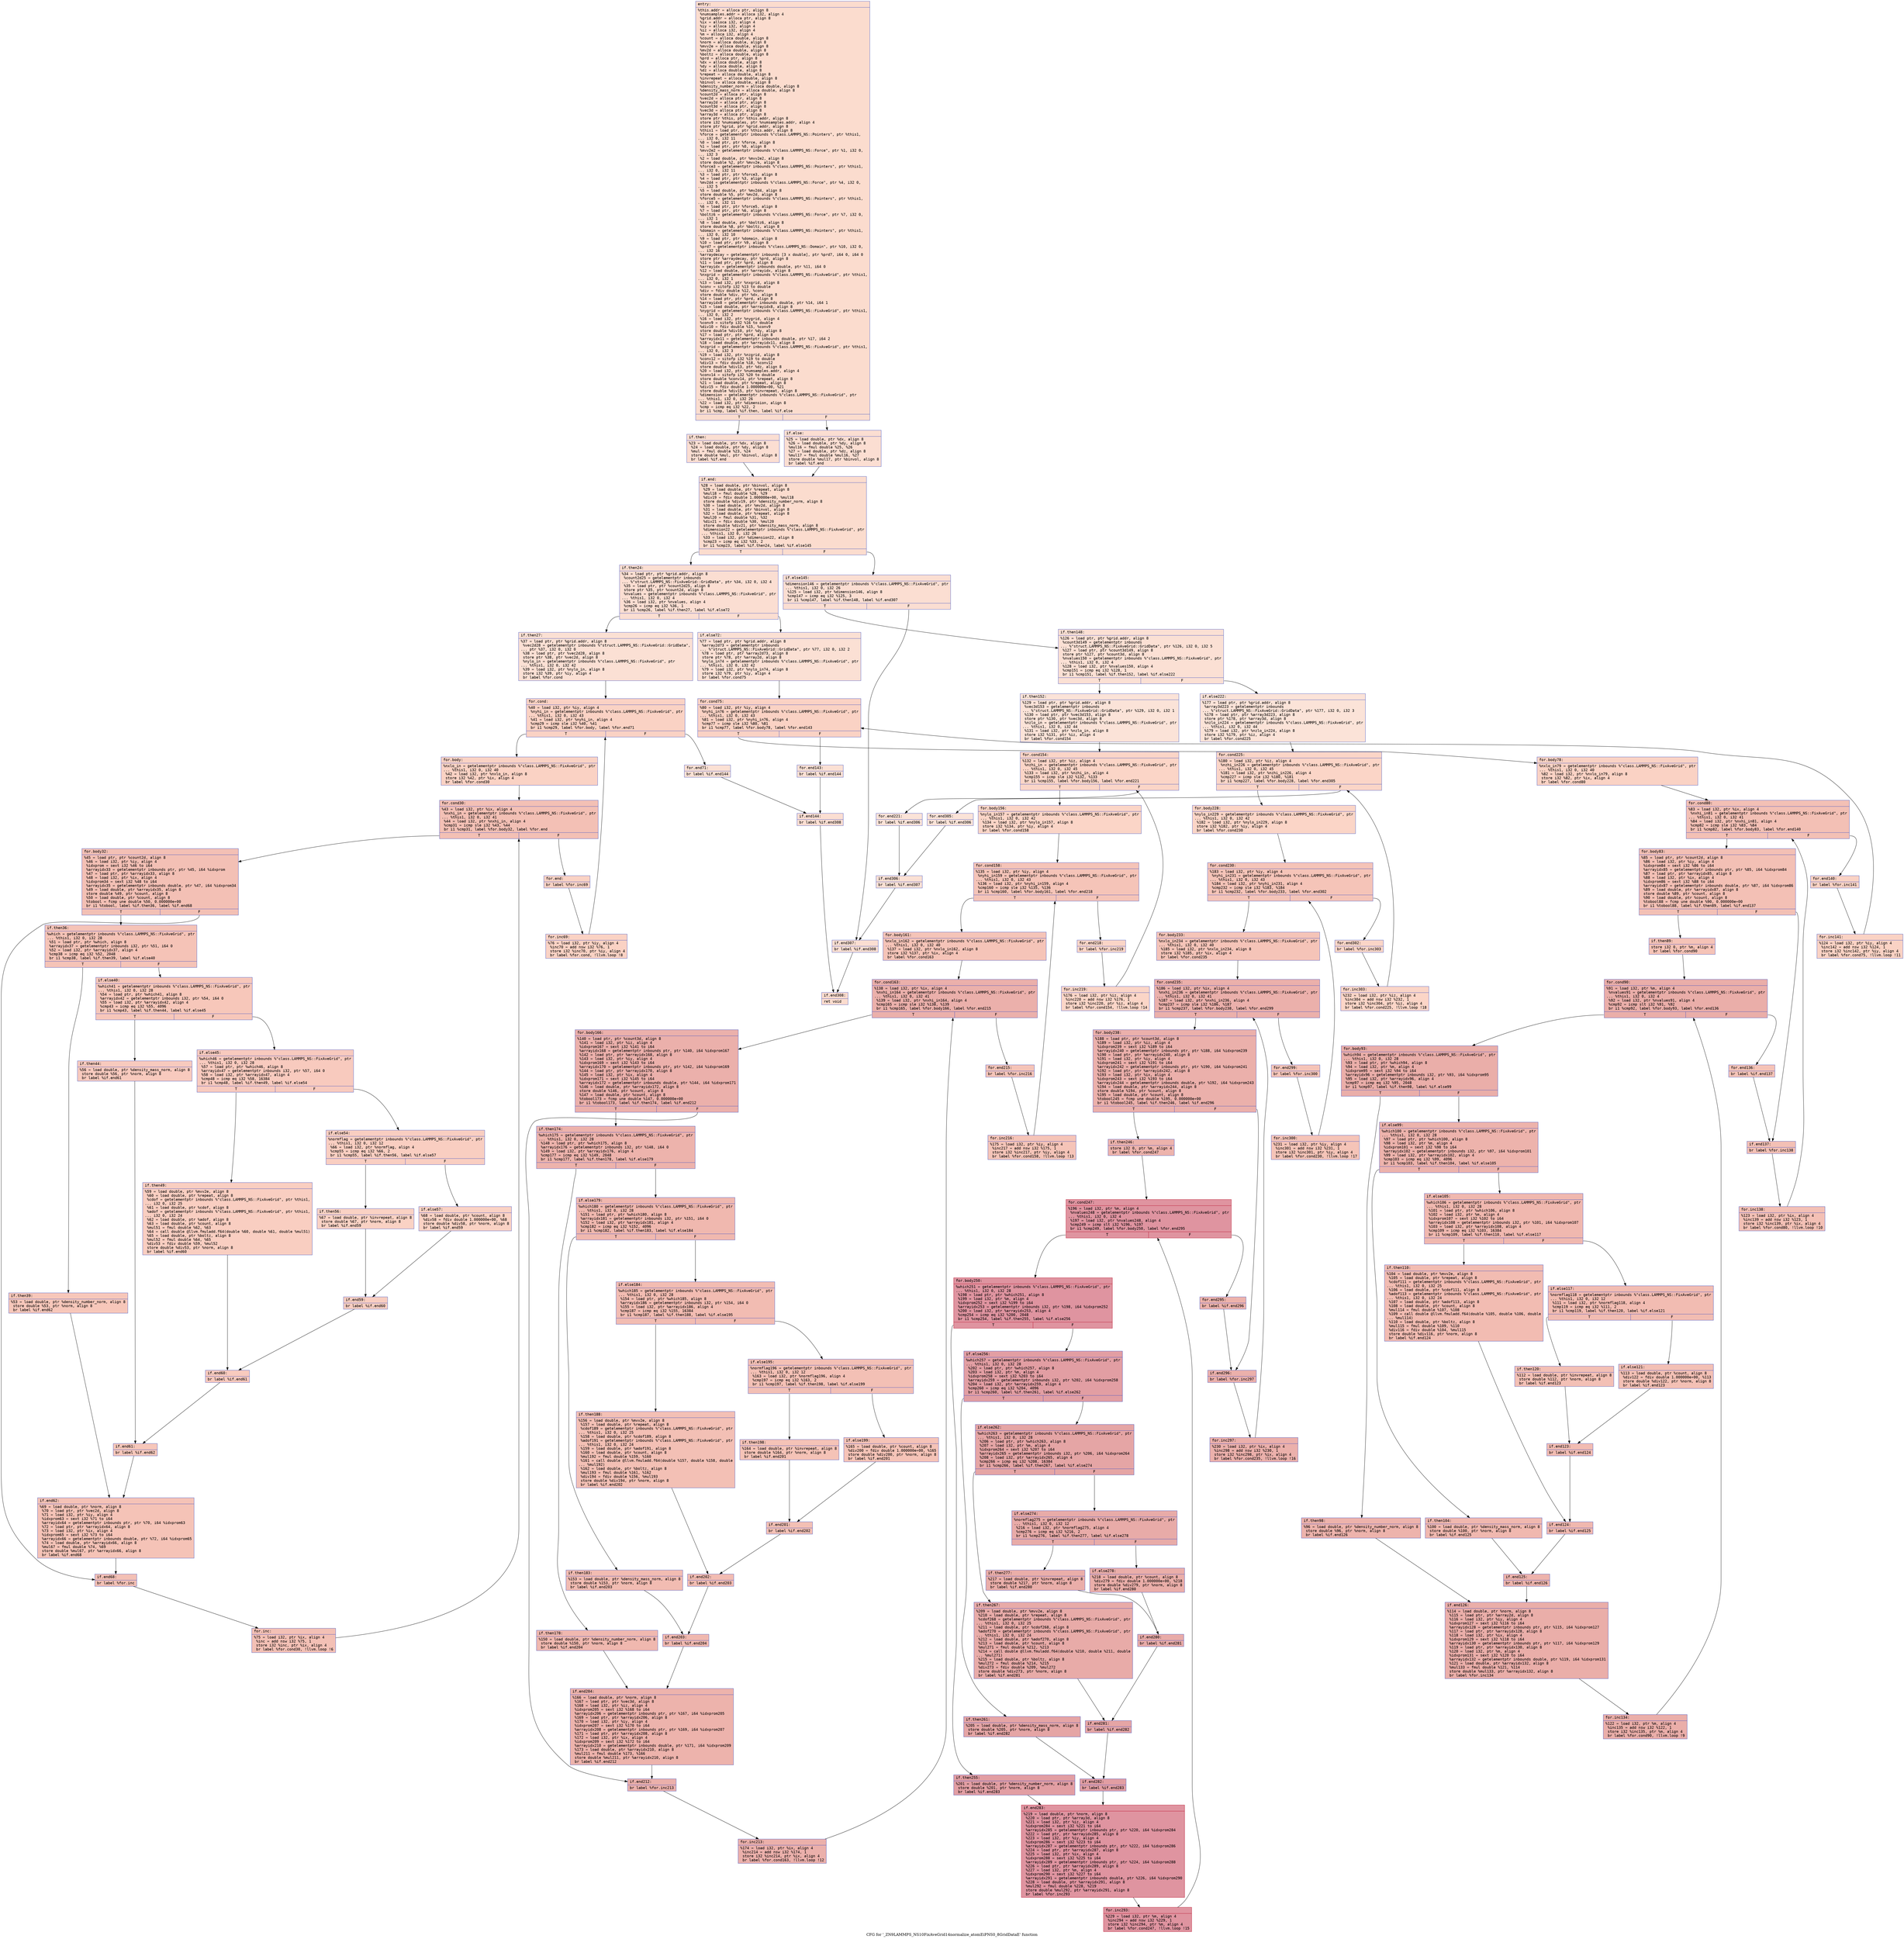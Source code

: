 digraph "CFG for '_ZN9LAMMPS_NS10FixAveGrid14normalize_atomEiPNS0_8GridDataE' function" {
	label="CFG for '_ZN9LAMMPS_NS10FixAveGrid14normalize_atomEiPNS0_8GridDataE' function";

	Node0x560b513ed360 [shape=record,color="#3d50c3ff", style=filled, fillcolor="#f7af9170" fontname="Courier",label="{entry:\l|  %this.addr = alloca ptr, align 8\l  %numsamples.addr = alloca i32, align 4\l  %grid.addr = alloca ptr, align 8\l  %ix = alloca i32, align 4\l  %iy = alloca i32, align 4\l  %iz = alloca i32, align 4\l  %m = alloca i32, align 4\l  %count = alloca double, align 8\l  %norm = alloca double, align 8\l  %mvv2e = alloca double, align 8\l  %mv2d = alloca double, align 8\l  %boltz = alloca double, align 8\l  %prd = alloca ptr, align 8\l  %dx = alloca double, align 8\l  %dy = alloca double, align 8\l  %dz = alloca double, align 8\l  %repeat = alloca double, align 8\l  %invrepeat = alloca double, align 8\l  %binvol = alloca double, align 8\l  %density_number_norm = alloca double, align 8\l  %density_mass_norm = alloca double, align 8\l  %count2d = alloca ptr, align 8\l  %vec2d = alloca ptr, align 8\l  %array2d = alloca ptr, align 8\l  %count3d = alloca ptr, align 8\l  %vec3d = alloca ptr, align 8\l  %array3d = alloca ptr, align 8\l  store ptr %this, ptr %this.addr, align 8\l  store i32 %numsamples, ptr %numsamples.addr, align 4\l  store ptr %grid, ptr %grid.addr, align 8\l  %this1 = load ptr, ptr %this.addr, align 8\l  %force = getelementptr inbounds %\"class.LAMMPS_NS::Pointers\", ptr %this1,\l... i32 0, i32 11\l  %0 = load ptr, ptr %force, align 8\l  %1 = load ptr, ptr %0, align 8\l  %mvv2e2 = getelementptr inbounds %\"class.LAMMPS_NS::Force\", ptr %1, i32 0,\l... i32 3\l  %2 = load double, ptr %mvv2e2, align 8\l  store double %2, ptr %mvv2e, align 8\l  %force3 = getelementptr inbounds %\"class.LAMMPS_NS::Pointers\", ptr %this1,\l... i32 0, i32 11\l  %3 = load ptr, ptr %force3, align 8\l  %4 = load ptr, ptr %3, align 8\l  %mv2d4 = getelementptr inbounds %\"class.LAMMPS_NS::Force\", ptr %4, i32 0,\l... i32 5\l  %5 = load double, ptr %mv2d4, align 8\l  store double %5, ptr %mv2d, align 8\l  %force5 = getelementptr inbounds %\"class.LAMMPS_NS::Pointers\", ptr %this1,\l... i32 0, i32 11\l  %6 = load ptr, ptr %force5, align 8\l  %7 = load ptr, ptr %6, align 8\l  %boltz6 = getelementptr inbounds %\"class.LAMMPS_NS::Force\", ptr %7, i32 0,\l... i32 1\l  %8 = load double, ptr %boltz6, align 8\l  store double %8, ptr %boltz, align 8\l  %domain = getelementptr inbounds %\"class.LAMMPS_NS::Pointers\", ptr %this1,\l... i32 0, i32 10\l  %9 = load ptr, ptr %domain, align 8\l  %10 = load ptr, ptr %9, align 8\l  %prd7 = getelementptr inbounds %\"class.LAMMPS_NS::Domain\", ptr %10, i32 0,\l... i32 16\l  %arraydecay = getelementptr inbounds [3 x double], ptr %prd7, i64 0, i64 0\l  store ptr %arraydecay, ptr %prd, align 8\l  %11 = load ptr, ptr %prd, align 8\l  %arrayidx = getelementptr inbounds double, ptr %11, i64 0\l  %12 = load double, ptr %arrayidx, align 8\l  %nxgrid = getelementptr inbounds %\"class.LAMMPS_NS::FixAveGrid\", ptr %this1,\l... i32 0, i32 1\l  %13 = load i32, ptr %nxgrid, align 8\l  %conv = sitofp i32 %13 to double\l  %div = fdiv double %12, %conv\l  store double %div, ptr %dx, align 8\l  %14 = load ptr, ptr %prd, align 8\l  %arrayidx8 = getelementptr inbounds double, ptr %14, i64 1\l  %15 = load double, ptr %arrayidx8, align 8\l  %nygrid = getelementptr inbounds %\"class.LAMMPS_NS::FixAveGrid\", ptr %this1,\l... i32 0, i32 2\l  %16 = load i32, ptr %nygrid, align 4\l  %conv9 = sitofp i32 %16 to double\l  %div10 = fdiv double %15, %conv9\l  store double %div10, ptr %dy, align 8\l  %17 = load ptr, ptr %prd, align 8\l  %arrayidx11 = getelementptr inbounds double, ptr %17, i64 2\l  %18 = load double, ptr %arrayidx11, align 8\l  %nzgrid = getelementptr inbounds %\"class.LAMMPS_NS::FixAveGrid\", ptr %this1,\l... i32 0, i32 3\l  %19 = load i32, ptr %nzgrid, align 8\l  %conv12 = sitofp i32 %19 to double\l  %div13 = fdiv double %18, %conv12\l  store double %div13, ptr %dz, align 8\l  %20 = load i32, ptr %numsamples.addr, align 4\l  %conv14 = sitofp i32 %20 to double\l  store double %conv14, ptr %repeat, align 8\l  %21 = load double, ptr %repeat, align 8\l  %div15 = fdiv double 1.000000e+00, %21\l  store double %div15, ptr %invrepeat, align 8\l  %dimension = getelementptr inbounds %\"class.LAMMPS_NS::FixAveGrid\", ptr\l... %this1, i32 0, i32 26\l  %22 = load i32, ptr %dimension, align 8\l  %cmp = icmp eq i32 %22, 2\l  br i1 %cmp, label %if.then, label %if.else\l|{<s0>T|<s1>F}}"];
	Node0x560b513ed360:s0 -> Node0x560b513ed3d0[tooltip="entry -> if.then\nProbability 50.00%" ];
	Node0x560b513ed360:s1 -> Node0x560b513fd850[tooltip="entry -> if.else\nProbability 50.00%" ];
	Node0x560b513ed3d0 [shape=record,color="#3d50c3ff", style=filled, fillcolor="#f7b59970" fontname="Courier",label="{if.then:\l|  %23 = load double, ptr %dx, align 8\l  %24 = load double, ptr %dy, align 8\l  %mul = fmul double %23, %24\l  store double %mul, ptr %binvol, align 8\l  br label %if.end\l}"];
	Node0x560b513ed3d0 -> Node0x560b513fdbc0[tooltip="if.then -> if.end\nProbability 100.00%" ];
	Node0x560b513fd850 [shape=record,color="#3d50c3ff", style=filled, fillcolor="#f7b59970" fontname="Courier",label="{if.else:\l|  %25 = load double, ptr %dx, align 8\l  %26 = load double, ptr %dy, align 8\l  %mul16 = fmul double %25, %26\l  %27 = load double, ptr %dz, align 8\l  %mul17 = fmul double %mul16, %27\l  store double %mul17, ptr %binvol, align 8\l  br label %if.end\l}"];
	Node0x560b513fd850 -> Node0x560b513fdbc0[tooltip="if.else -> if.end\nProbability 100.00%" ];
	Node0x560b513fdbc0 [shape=record,color="#3d50c3ff", style=filled, fillcolor="#f7af9170" fontname="Courier",label="{if.end:\l|  %28 = load double, ptr %binvol, align 8\l  %29 = load double, ptr %repeat, align 8\l  %mul18 = fmul double %28, %29\l  %div19 = fdiv double 1.000000e+00, %mul18\l  store double %div19, ptr %density_number_norm, align 8\l  %30 = load double, ptr %mv2d, align 8\l  %31 = load double, ptr %binvol, align 8\l  %32 = load double, ptr %repeat, align 8\l  %mul20 = fmul double %31, %32\l  %div21 = fdiv double %30, %mul20\l  store double %div21, ptr %density_mass_norm, align 8\l  %dimension22 = getelementptr inbounds %\"class.LAMMPS_NS::FixAveGrid\", ptr\l... %this1, i32 0, i32 26\l  %33 = load i32, ptr %dimension22, align 8\l  %cmp23 = icmp eq i32 %33, 2\l  br i1 %cmp23, label %if.then24, label %if.else145\l|{<s0>T|<s1>F}}"];
	Node0x560b513fdbc0:s0 -> Node0x560b513fe900[tooltip="if.end -> if.then24\nProbability 50.00%" ];
	Node0x560b513fdbc0:s1 -> Node0x560b513fe950[tooltip="if.end -> if.else145\nProbability 50.00%" ];
	Node0x560b513fe900 [shape=record,color="#3d50c3ff", style=filled, fillcolor="#f7b59970" fontname="Courier",label="{if.then24:\l|  %34 = load ptr, ptr %grid.addr, align 8\l  %count2d25 = getelementptr inbounds\l... %\"struct.LAMMPS_NS::FixAveGrid::GridData\", ptr %34, i32 0, i32 4\l  %35 = load ptr, ptr %count2d25, align 8\l  store ptr %35, ptr %count2d, align 8\l  %nvalues = getelementptr inbounds %\"class.LAMMPS_NS::FixAveGrid\", ptr\l... %this1, i32 0, i32 4\l  %36 = load i32, ptr %nvalues, align 4\l  %cmp26 = icmp eq i32 %36, 1\l  br i1 %cmp26, label %if.then27, label %if.else72\l|{<s0>T|<s1>F}}"];
	Node0x560b513fe900:s0 -> Node0x560b513fef20[tooltip="if.then24 -> if.then27\nProbability 50.00%" ];
	Node0x560b513fe900:s1 -> Node0x560b513fefa0[tooltip="if.then24 -> if.else72\nProbability 50.00%" ];
	Node0x560b513fef20 [shape=record,color="#3d50c3ff", style=filled, fillcolor="#f7b99e70" fontname="Courier",label="{if.then27:\l|  %37 = load ptr, ptr %grid.addr, align 8\l  %vec2d28 = getelementptr inbounds %\"struct.LAMMPS_NS::FixAveGrid::GridData\",\l... ptr %37, i32 0, i32 0\l  %38 = load ptr, ptr %vec2d28, align 8\l  store ptr %38, ptr %vec2d, align 8\l  %nylo_in = getelementptr inbounds %\"class.LAMMPS_NS::FixAveGrid\", ptr\l... %this1, i32 0, i32 42\l  %39 = load i32, ptr %nylo_in, align 8\l  store i32 %39, ptr %iy, align 4\l  br label %for.cond\l}"];
	Node0x560b513fef20 -> Node0x560b513ff550[tooltip="if.then27 -> for.cond\nProbability 100.00%" ];
	Node0x560b513ff550 [shape=record,color="#3d50c3ff", style=filled, fillcolor="#f4987a70" fontname="Courier",label="{for.cond:\l|  %40 = load i32, ptr %iy, align 4\l  %nyhi_in = getelementptr inbounds %\"class.LAMMPS_NS::FixAveGrid\", ptr\l... %this1, i32 0, i32 43\l  %41 = load i32, ptr %nyhi_in, align 4\l  %cmp29 = icmp sle i32 %40, %41\l  br i1 %cmp29, label %for.body, label %for.end71\l|{<s0>T|<s1>F}}"];
	Node0x560b513ff550:s0 -> Node0x560b513ff8d0[tooltip="for.cond -> for.body\nProbability 96.88%" ];
	Node0x560b513ff550:s1 -> Node0x560b513ff950[tooltip="for.cond -> for.end71\nProbability 3.12%" ];
	Node0x560b513ff8d0 [shape=record,color="#3d50c3ff", style=filled, fillcolor="#f4987a70" fontname="Courier",label="{for.body:\l|  %nxlo_in = getelementptr inbounds %\"class.LAMMPS_NS::FixAveGrid\", ptr\l... %this1, i32 0, i32 40\l  %42 = load i32, ptr %nxlo_in, align 8\l  store i32 %42, ptr %ix, align 4\l  br label %for.cond30\l}"];
	Node0x560b513ff8d0 -> Node0x560b513ffc80[tooltip="for.body -> for.cond30\nProbability 100.00%" ];
	Node0x560b513ffc80 [shape=record,color="#3d50c3ff", style=filled, fillcolor="#e5705870" fontname="Courier",label="{for.cond30:\l|  %43 = load i32, ptr %ix, align 4\l  %nxhi_in = getelementptr inbounds %\"class.LAMMPS_NS::FixAveGrid\", ptr\l... %this1, i32 0, i32 41\l  %44 = load i32, ptr %nxhi_in, align 4\l  %cmp31 = icmp sle i32 %43, %44\l  br i1 %cmp31, label %for.body32, label %for.end\l|{<s0>T|<s1>F}}"];
	Node0x560b513ffc80:s0 -> Node0x560b51400000[tooltip="for.cond30 -> for.body32\nProbability 96.88%" ];
	Node0x560b513ffc80:s1 -> Node0x560b51400080[tooltip="for.cond30 -> for.end\nProbability 3.12%" ];
	Node0x560b51400000 [shape=record,color="#3d50c3ff", style=filled, fillcolor="#e5705870" fontname="Courier",label="{for.body32:\l|  %45 = load ptr, ptr %count2d, align 8\l  %46 = load i32, ptr %iy, align 4\l  %idxprom = sext i32 %46 to i64\l  %arrayidx33 = getelementptr inbounds ptr, ptr %45, i64 %idxprom\l  %47 = load ptr, ptr %arrayidx33, align 8\l  %48 = load i32, ptr %ix, align 4\l  %idxprom34 = sext i32 %48 to i64\l  %arrayidx35 = getelementptr inbounds double, ptr %47, i64 %idxprom34\l  %49 = load double, ptr %arrayidx35, align 8\l  store double %49, ptr %count, align 8\l  %50 = load double, ptr %count, align 8\l  %tobool = fcmp une double %50, 0.000000e+00\l  br i1 %tobool, label %if.then36, label %if.end68\l|{<s0>T|<s1>F}}"];
	Node0x560b51400000:s0 -> Node0x560b514010d0[tooltip="for.body32 -> if.then36\nProbability 62.50%" ];
	Node0x560b51400000:s1 -> Node0x560b51401150[tooltip="for.body32 -> if.end68\nProbability 37.50%" ];
	Node0x560b514010d0 [shape=record,color="#3d50c3ff", style=filled, fillcolor="#e8765c70" fontname="Courier",label="{if.then36:\l|  %which = getelementptr inbounds %\"class.LAMMPS_NS::FixAveGrid\", ptr\l... %this1, i32 0, i32 28\l  %51 = load ptr, ptr %which, align 8\l  %arrayidx37 = getelementptr inbounds i32, ptr %51, i64 0\l  %52 = load i32, ptr %arrayidx37, align 4\l  %cmp38 = icmp eq i32 %52, 2048\l  br i1 %cmp38, label %if.then39, label %if.else40\l|{<s0>T|<s1>F}}"];
	Node0x560b514010d0:s0 -> Node0x560b513fcce0[tooltip="if.then36 -> if.then39\nProbability 50.00%" ];
	Node0x560b514010d0:s1 -> Node0x560b513fcd60[tooltip="if.then36 -> if.else40\nProbability 50.00%" ];
	Node0x560b513fcce0 [shape=record,color="#3d50c3ff", style=filled, fillcolor="#ec7f6370" fontname="Courier",label="{if.then39:\l|  %53 = load double, ptr %density_number_norm, align 8\l  store double %53, ptr %norm, align 8\l  br label %if.end62\l}"];
	Node0x560b513fcce0 -> Node0x560b51401f80[tooltip="if.then39 -> if.end62\nProbability 100.00%" ];
	Node0x560b513fcd60 [shape=record,color="#3d50c3ff", style=filled, fillcolor="#ec7f6370" fontname="Courier",label="{if.else40:\l|  %which41 = getelementptr inbounds %\"class.LAMMPS_NS::FixAveGrid\", ptr\l... %this1, i32 0, i32 28\l  %54 = load ptr, ptr %which41, align 8\l  %arrayidx42 = getelementptr inbounds i32, ptr %54, i64 0\l  %55 = load i32, ptr %arrayidx42, align 4\l  %cmp43 = icmp eq i32 %55, 4096\l  br i1 %cmp43, label %if.then44, label %if.else45\l|{<s0>T|<s1>F}}"];
	Node0x560b513fcd60:s0 -> Node0x560b51402370[tooltip="if.else40 -> if.then44\nProbability 50.00%" ];
	Node0x560b513fcd60:s1 -> Node0x560b514023f0[tooltip="if.else40 -> if.else45\nProbability 50.00%" ];
	Node0x560b51402370 [shape=record,color="#3d50c3ff", style=filled, fillcolor="#ef886b70" fontname="Courier",label="{if.then44:\l|  %56 = load double, ptr %density_mass_norm, align 8\l  store double %56, ptr %norm, align 8\l  br label %if.end61\l}"];
	Node0x560b51402370 -> Node0x560b51402700[tooltip="if.then44 -> if.end61\nProbability 100.00%" ];
	Node0x560b514023f0 [shape=record,color="#3d50c3ff", style=filled, fillcolor="#ef886b70" fontname="Courier",label="{if.else45:\l|  %which46 = getelementptr inbounds %\"class.LAMMPS_NS::FixAveGrid\", ptr\l... %this1, i32 0, i32 28\l  %57 = load ptr, ptr %which46, align 8\l  %arrayidx47 = getelementptr inbounds i32, ptr %57, i64 0\l  %58 = load i32, ptr %arrayidx47, align 4\l  %cmp48 = icmp eq i32 %58, 16384\l  br i1 %cmp48, label %if.then49, label %if.else54\l|{<s0>T|<s1>F}}"];
	Node0x560b514023f0:s0 -> Node0x560b51402af0[tooltip="if.else45 -> if.then49\nProbability 50.00%" ];
	Node0x560b514023f0:s1 -> Node0x560b51402b70[tooltip="if.else45 -> if.else54\nProbability 50.00%" ];
	Node0x560b51402af0 [shape=record,color="#3d50c3ff", style=filled, fillcolor="#f2907270" fontname="Courier",label="{if.then49:\l|  %59 = load double, ptr %mvv2e, align 8\l  %60 = load double, ptr %repeat, align 8\l  %cdof = getelementptr inbounds %\"class.LAMMPS_NS::FixAveGrid\", ptr %this1,\l... i32 0, i32 25\l  %61 = load double, ptr %cdof, align 8\l  %adof = getelementptr inbounds %\"class.LAMMPS_NS::FixAveGrid\", ptr %this1,\l... i32 0, i32 24\l  %62 = load double, ptr %adof, align 8\l  %63 = load double, ptr %count, align 8\l  %mul51 = fmul double %62, %63\l  %64 = call double @llvm.fmuladd.f64(double %60, double %61, double %mul51)\l  %65 = load double, ptr %boltz, align 8\l  %mul52 = fmul double %64, %65\l  %div53 = fdiv double %59, %mul52\l  store double %div53, ptr %norm, align 8\l  br label %if.end60\l}"];
	Node0x560b51402af0 -> Node0x560b51403520[tooltip="if.then49 -> if.end60\nProbability 100.00%" ];
	Node0x560b51402b70 [shape=record,color="#3d50c3ff", style=filled, fillcolor="#f2907270" fontname="Courier",label="{if.else54:\l|  %normflag = getelementptr inbounds %\"class.LAMMPS_NS::FixAveGrid\", ptr\l... %this1, i32 0, i32 12\l  %66 = load i32, ptr %normflag, align 4\l  %cmp55 = icmp eq i32 %66, 2\l  br i1 %cmp55, label %if.then56, label %if.else57\l|{<s0>T|<s1>F}}"];
	Node0x560b51402b70:s0 -> Node0x560b514037d0[tooltip="if.else54 -> if.then56\nProbability 50.00%" ];
	Node0x560b51402b70:s1 -> Node0x560b51403850[tooltip="if.else54 -> if.else57\nProbability 50.00%" ];
	Node0x560b514037d0 [shape=record,color="#3d50c3ff", style=filled, fillcolor="#f4987a70" fontname="Courier",label="{if.then56:\l|  %67 = load double, ptr %invrepeat, align 8\l  store double %67, ptr %norm, align 8\l  br label %if.end59\l}"];
	Node0x560b514037d0 -> Node0x560b51403b00[tooltip="if.then56 -> if.end59\nProbability 100.00%" ];
	Node0x560b51403850 [shape=record,color="#3d50c3ff", style=filled, fillcolor="#f4987a70" fontname="Courier",label="{if.else57:\l|  %68 = load double, ptr %count, align 8\l  %div58 = fdiv double 1.000000e+00, %68\l  store double %div58, ptr %norm, align 8\l  br label %if.end59\l}"];
	Node0x560b51403850 -> Node0x560b51403b00[tooltip="if.else57 -> if.end59\nProbability 100.00%" ];
	Node0x560b51403b00 [shape=record,color="#3d50c3ff", style=filled, fillcolor="#f2907270" fontname="Courier",label="{if.end59:\l|  br label %if.end60\l}"];
	Node0x560b51403b00 -> Node0x560b51403520[tooltip="if.end59 -> if.end60\nProbability 100.00%" ];
	Node0x560b51403520 [shape=record,color="#3d50c3ff", style=filled, fillcolor="#ef886b70" fontname="Courier",label="{if.end60:\l|  br label %if.end61\l}"];
	Node0x560b51403520 -> Node0x560b51402700[tooltip="if.end60 -> if.end61\nProbability 100.00%" ];
	Node0x560b51402700 [shape=record,color="#3d50c3ff", style=filled, fillcolor="#ec7f6370" fontname="Courier",label="{if.end61:\l|  br label %if.end62\l}"];
	Node0x560b51402700 -> Node0x560b51401f80[tooltip="if.end61 -> if.end62\nProbability 100.00%" ];
	Node0x560b51401f80 [shape=record,color="#3d50c3ff", style=filled, fillcolor="#e8765c70" fontname="Courier",label="{if.end62:\l|  %69 = load double, ptr %norm, align 8\l  %70 = load ptr, ptr %vec2d, align 8\l  %71 = load i32, ptr %iy, align 4\l  %idxprom63 = sext i32 %71 to i64\l  %arrayidx64 = getelementptr inbounds ptr, ptr %70, i64 %idxprom63\l  %72 = load ptr, ptr %arrayidx64, align 8\l  %73 = load i32, ptr %ix, align 4\l  %idxprom65 = sext i32 %73 to i64\l  %arrayidx66 = getelementptr inbounds double, ptr %72, i64 %idxprom65\l  %74 = load double, ptr %arrayidx66, align 8\l  %mul67 = fmul double %74, %69\l  store double %mul67, ptr %arrayidx66, align 8\l  br label %if.end68\l}"];
	Node0x560b51401f80 -> Node0x560b51401150[tooltip="if.end62 -> if.end68\nProbability 100.00%" ];
	Node0x560b51401150 [shape=record,color="#3d50c3ff", style=filled, fillcolor="#e5705870" fontname="Courier",label="{if.end68:\l|  br label %for.inc\l}"];
	Node0x560b51401150 -> Node0x560b51404720[tooltip="if.end68 -> for.inc\nProbability 100.00%" ];
	Node0x560b51404720 [shape=record,color="#3d50c3ff", style=filled, fillcolor="#e5705870" fontname="Courier",label="{for.inc:\l|  %75 = load i32, ptr %ix, align 4\l  %inc = add nsw i32 %75, 1\l  store i32 %inc, ptr %ix, align 4\l  br label %for.cond30, !llvm.loop !6\l}"];
	Node0x560b51404720 -> Node0x560b513ffc80[tooltip="for.inc -> for.cond30\nProbability 100.00%" ];
	Node0x560b51400080 [shape=record,color="#3d50c3ff", style=filled, fillcolor="#f4987a70" fontname="Courier",label="{for.end:\l|  br label %for.inc69\l}"];
	Node0x560b51400080 -> Node0x560b51404b90[tooltip="for.end -> for.inc69\nProbability 100.00%" ];
	Node0x560b51404b90 [shape=record,color="#3d50c3ff", style=filled, fillcolor="#f4987a70" fontname="Courier",label="{for.inc69:\l|  %76 = load i32, ptr %iy, align 4\l  %inc70 = add nsw i32 %76, 1\l  store i32 %inc70, ptr %iy, align 4\l  br label %for.cond, !llvm.loop !8\l}"];
	Node0x560b51404b90 -> Node0x560b513ff550[tooltip="for.inc69 -> for.cond\nProbability 100.00%" ];
	Node0x560b513ff950 [shape=record,color="#3d50c3ff", style=filled, fillcolor="#f7b99e70" fontname="Courier",label="{for.end71:\l|  br label %if.end144\l}"];
	Node0x560b513ff950 -> Node0x560b51405010[tooltip="for.end71 -> if.end144\nProbability 100.00%" ];
	Node0x560b513fefa0 [shape=record,color="#3d50c3ff", style=filled, fillcolor="#f7b99e70" fontname="Courier",label="{if.else72:\l|  %77 = load ptr, ptr %grid.addr, align 8\l  %array2d73 = getelementptr inbounds\l... %\"struct.LAMMPS_NS::FixAveGrid::GridData\", ptr %77, i32 0, i32 2\l  %78 = load ptr, ptr %array2d73, align 8\l  store ptr %78, ptr %array2d, align 8\l  %nylo_in74 = getelementptr inbounds %\"class.LAMMPS_NS::FixAveGrid\", ptr\l... %this1, i32 0, i32 42\l  %79 = load i32, ptr %nylo_in74, align 8\l  store i32 %79, ptr %iy, align 4\l  br label %for.cond75\l}"];
	Node0x560b513fefa0 -> Node0x560b514055a0[tooltip="if.else72 -> for.cond75\nProbability 100.00%" ];
	Node0x560b514055a0 [shape=record,color="#3d50c3ff", style=filled, fillcolor="#f4987a70" fontname="Courier",label="{for.cond75:\l|  %80 = load i32, ptr %iy, align 4\l  %nyhi_in76 = getelementptr inbounds %\"class.LAMMPS_NS::FixAveGrid\", ptr\l... %this1, i32 0, i32 43\l  %81 = load i32, ptr %nyhi_in76, align 4\l  %cmp77 = icmp sle i32 %80, %81\l  br i1 %cmp77, label %for.body78, label %for.end143\l|{<s0>T|<s1>F}}"];
	Node0x560b514055a0:s0 -> Node0x560b51405930[tooltip="for.cond75 -> for.body78\nProbability 96.88%" ];
	Node0x560b514055a0:s1 -> Node0x560b514059b0[tooltip="for.cond75 -> for.end143\nProbability 3.12%" ];
	Node0x560b51405930 [shape=record,color="#3d50c3ff", style=filled, fillcolor="#f4987a70" fontname="Courier",label="{for.body78:\l|  %nxlo_in79 = getelementptr inbounds %\"class.LAMMPS_NS::FixAveGrid\", ptr\l... %this1, i32 0, i32 40\l  %82 = load i32, ptr %nxlo_in79, align 8\l  store i32 %82, ptr %ix, align 4\l  br label %for.cond80\l}"];
	Node0x560b51405930 -> Node0x560b51405cf0[tooltip="for.body78 -> for.cond80\nProbability 100.00%" ];
	Node0x560b51405cf0 [shape=record,color="#3d50c3ff", style=filled, fillcolor="#e5705870" fontname="Courier",label="{for.cond80:\l|  %83 = load i32, ptr %ix, align 4\l  %nxhi_in81 = getelementptr inbounds %\"class.LAMMPS_NS::FixAveGrid\", ptr\l... %this1, i32 0, i32 41\l  %84 = load i32, ptr %nxhi_in81, align 4\l  %cmp82 = icmp sle i32 %83, %84\l  br i1 %cmp82, label %for.body83, label %for.end140\l|{<s0>T|<s1>F}}"];
	Node0x560b51405cf0:s0 -> Node0x560b51406080[tooltip="for.cond80 -> for.body83\nProbability 96.88%" ];
	Node0x560b51405cf0:s1 -> Node0x560b51406100[tooltip="for.cond80 -> for.end140\nProbability 3.12%" ];
	Node0x560b51406080 [shape=record,color="#3d50c3ff", style=filled, fillcolor="#e5705870" fontname="Courier",label="{for.body83:\l|  %85 = load ptr, ptr %count2d, align 8\l  %86 = load i32, ptr %iy, align 4\l  %idxprom84 = sext i32 %86 to i64\l  %arrayidx85 = getelementptr inbounds ptr, ptr %85, i64 %idxprom84\l  %87 = load ptr, ptr %arrayidx85, align 8\l  %88 = load i32, ptr %ix, align 4\l  %idxprom86 = sext i32 %88 to i64\l  %arrayidx87 = getelementptr inbounds double, ptr %87, i64 %idxprom86\l  %89 = load double, ptr %arrayidx87, align 8\l  store double %89, ptr %count, align 8\l  %90 = load double, ptr %count, align 8\l  %tobool88 = fcmp une double %90, 0.000000e+00\l  br i1 %tobool88, label %if.then89, label %if.end137\l|{<s0>T|<s1>F}}"];
	Node0x560b51406080:s0 -> Node0x560b51406970[tooltip="for.body83 -> if.then89\nProbability 62.50%" ];
	Node0x560b51406080:s1 -> Node0x560b514069f0[tooltip="for.body83 -> if.end137\nProbability 37.50%" ];
	Node0x560b51406970 [shape=record,color="#3d50c3ff", style=filled, fillcolor="#e8765c70" fontname="Courier",label="{if.then89:\l|  store i32 0, ptr %m, align 4\l  br label %for.cond90\l}"];
	Node0x560b51406970 -> Node0x560b51406bc0[tooltip="if.then89 -> for.cond90\nProbability 100.00%" ];
	Node0x560b51406bc0 [shape=record,color="#3d50c3ff", style=filled, fillcolor="#d0473d70" fontname="Courier",label="{for.cond90:\l|  %91 = load i32, ptr %m, align 4\l  %nvalues91 = getelementptr inbounds %\"class.LAMMPS_NS::FixAveGrid\", ptr\l... %this1, i32 0, i32 4\l  %92 = load i32, ptr %nvalues91, align 4\l  %cmp92 = icmp slt i32 %91, %92\l  br i1 %cmp92, label %for.body93, label %for.end136\l|{<s0>T|<s1>F}}"];
	Node0x560b51406bc0:s0 -> Node0x560b51406f50[tooltip="for.cond90 -> for.body93\nProbability 96.88%" ];
	Node0x560b51406bc0:s1 -> Node0x560b51406fd0[tooltip="for.cond90 -> for.end136\nProbability 3.12%" ];
	Node0x560b51406f50 [shape=record,color="#3d50c3ff", style=filled, fillcolor="#d0473d70" fontname="Courier",label="{for.body93:\l|  %which94 = getelementptr inbounds %\"class.LAMMPS_NS::FixAveGrid\", ptr\l... %this1, i32 0, i32 28\l  %93 = load ptr, ptr %which94, align 8\l  %94 = load i32, ptr %m, align 4\l  %idxprom95 = sext i32 %94 to i64\l  %arrayidx96 = getelementptr inbounds i32, ptr %93, i64 %idxprom95\l  %95 = load i32, ptr %arrayidx96, align 4\l  %cmp97 = icmp eq i32 %95, 2048\l  br i1 %cmp97, label %if.then98, label %if.else99\l|{<s0>T|<s1>F}}"];
	Node0x560b51406f50:s0 -> Node0x560b51400530[tooltip="for.body93 -> if.then98\nProbability 50.00%" ];
	Node0x560b51406f50:s1 -> Node0x560b514005b0[tooltip="for.body93 -> if.else99\nProbability 50.00%" ];
	Node0x560b51400530 [shape=record,color="#3d50c3ff", style=filled, fillcolor="#d6524470" fontname="Courier",label="{if.then98:\l|  %96 = load double, ptr %density_number_norm, align 8\l  store double %96, ptr %norm, align 8\l  br label %if.end126\l}"];
	Node0x560b51400530 -> Node0x560b51400860[tooltip="if.then98 -> if.end126\nProbability 100.00%" ];
	Node0x560b514005b0 [shape=record,color="#3d50c3ff", style=filled, fillcolor="#d6524470" fontname="Courier",label="{if.else99:\l|  %which100 = getelementptr inbounds %\"class.LAMMPS_NS::FixAveGrid\", ptr\l... %this1, i32 0, i32 28\l  %97 = load ptr, ptr %which100, align 8\l  %98 = load i32, ptr %m, align 4\l  %idxprom101 = sext i32 %98 to i64\l  %arrayidx102 = getelementptr inbounds i32, ptr %97, i64 %idxprom101\l  %99 = load i32, ptr %arrayidx102, align 4\l  %cmp103 = icmp eq i32 %99, 4096\l  br i1 %cmp103, label %if.then104, label %if.else105\l|{<s0>T|<s1>F}}"];
	Node0x560b514005b0:s0 -> Node0x560b5137b7d0[tooltip="if.else99 -> if.then104\nProbability 50.00%" ];
	Node0x560b514005b0:s1 -> Node0x560b51408620[tooltip="if.else99 -> if.else105\nProbability 50.00%" ];
	Node0x560b5137b7d0 [shape=record,color="#3d50c3ff", style=filled, fillcolor="#dc5d4a70" fontname="Courier",label="{if.then104:\l|  %100 = load double, ptr %density_mass_norm, align 8\l  store double %100, ptr %norm, align 8\l  br label %if.end125\l}"];
	Node0x560b5137b7d0 -> Node0x560b514088d0[tooltip="if.then104 -> if.end125\nProbability 100.00%" ];
	Node0x560b51408620 [shape=record,color="#3d50c3ff", style=filled, fillcolor="#dc5d4a70" fontname="Courier",label="{if.else105:\l|  %which106 = getelementptr inbounds %\"class.LAMMPS_NS::FixAveGrid\", ptr\l... %this1, i32 0, i32 28\l  %101 = load ptr, ptr %which106, align 8\l  %102 = load i32, ptr %m, align 4\l  %idxprom107 = sext i32 %102 to i64\l  %arrayidx108 = getelementptr inbounds i32, ptr %101, i64 %idxprom107\l  %103 = load i32, ptr %arrayidx108, align 4\l  %cmp109 = icmp eq i32 %103, 16384\l  br i1 %cmp109, label %if.then110, label %if.else117\l|{<s0>T|<s1>F}}"];
	Node0x560b51408620:s0 -> Node0x560b51408dd0[tooltip="if.else105 -> if.then110\nProbability 50.00%" ];
	Node0x560b51408620:s1 -> Node0x560b51408e50[tooltip="if.else105 -> if.else117\nProbability 50.00%" ];
	Node0x560b51408dd0 [shape=record,color="#3d50c3ff", style=filled, fillcolor="#e1675170" fontname="Courier",label="{if.then110:\l|  %104 = load double, ptr %mvv2e, align 8\l  %105 = load double, ptr %repeat, align 8\l  %cdof111 = getelementptr inbounds %\"class.LAMMPS_NS::FixAveGrid\", ptr\l... %this1, i32 0, i32 25\l  %106 = load double, ptr %cdof111, align 8\l  %adof113 = getelementptr inbounds %\"class.LAMMPS_NS::FixAveGrid\", ptr\l... %this1, i32 0, i32 24\l  %107 = load double, ptr %adof113, align 8\l  %108 = load double, ptr %count, align 8\l  %mul114 = fmul double %107, %108\l  %109 = call double @llvm.fmuladd.f64(double %105, double %106, double\l... %mul114)\l  %110 = load double, ptr %boltz, align 8\l  %mul115 = fmul double %109, %110\l  %div116 = fdiv double %104, %mul115\l  store double %div116, ptr %norm, align 8\l  br label %if.end124\l}"];
	Node0x560b51408dd0 -> Node0x560b51409800[tooltip="if.then110 -> if.end124\nProbability 100.00%" ];
	Node0x560b51408e50 [shape=record,color="#3d50c3ff", style=filled, fillcolor="#e1675170" fontname="Courier",label="{if.else117:\l|  %normflag118 = getelementptr inbounds %\"class.LAMMPS_NS::FixAveGrid\", ptr\l... %this1, i32 0, i32 12\l  %111 = load i32, ptr %normflag118, align 4\l  %cmp119 = icmp eq i32 %111, 2\l  br i1 %cmp119, label %if.then120, label %if.else121\l|{<s0>T|<s1>F}}"];
	Node0x560b51408e50:s0 -> Node0x560b51409ab0[tooltip="if.else117 -> if.then120\nProbability 50.00%" ];
	Node0x560b51408e50:s1 -> Node0x560b51409b30[tooltip="if.else117 -> if.else121\nProbability 50.00%" ];
	Node0x560b51409ab0 [shape=record,color="#3d50c3ff", style=filled, fillcolor="#e5705870" fontname="Courier",label="{if.then120:\l|  %112 = load double, ptr %invrepeat, align 8\l  store double %112, ptr %norm, align 8\l  br label %if.end123\l}"];
	Node0x560b51409ab0 -> Node0x560b51409de0[tooltip="if.then120 -> if.end123\nProbability 100.00%" ];
	Node0x560b51409b30 [shape=record,color="#3d50c3ff", style=filled, fillcolor="#e5705870" fontname="Courier",label="{if.else121:\l|  %113 = load double, ptr %count, align 8\l  %div122 = fdiv double 1.000000e+00, %113\l  store double %div122, ptr %norm, align 8\l  br label %if.end123\l}"];
	Node0x560b51409b30 -> Node0x560b51409de0[tooltip="if.else121 -> if.end123\nProbability 100.00%" ];
	Node0x560b51409de0 [shape=record,color="#3d50c3ff", style=filled, fillcolor="#e1675170" fontname="Courier",label="{if.end123:\l|  br label %if.end124\l}"];
	Node0x560b51409de0 -> Node0x560b51409800[tooltip="if.end123 -> if.end124\nProbability 100.00%" ];
	Node0x560b51409800 [shape=record,color="#3d50c3ff", style=filled, fillcolor="#dc5d4a70" fontname="Courier",label="{if.end124:\l|  br label %if.end125\l}"];
	Node0x560b51409800 -> Node0x560b514088d0[tooltip="if.end124 -> if.end125\nProbability 100.00%" ];
	Node0x560b514088d0 [shape=record,color="#3d50c3ff", style=filled, fillcolor="#d6524470" fontname="Courier",label="{if.end125:\l|  br label %if.end126\l}"];
	Node0x560b514088d0 -> Node0x560b51400860[tooltip="if.end125 -> if.end126\nProbability 100.00%" ];
	Node0x560b51400860 [shape=record,color="#3d50c3ff", style=filled, fillcolor="#d0473d70" fontname="Courier",label="{if.end126:\l|  %114 = load double, ptr %norm, align 8\l  %115 = load ptr, ptr %array2d, align 8\l  %116 = load i32, ptr %iy, align 4\l  %idxprom127 = sext i32 %116 to i64\l  %arrayidx128 = getelementptr inbounds ptr, ptr %115, i64 %idxprom127\l  %117 = load ptr, ptr %arrayidx128, align 8\l  %118 = load i32, ptr %ix, align 4\l  %idxprom129 = sext i32 %118 to i64\l  %arrayidx130 = getelementptr inbounds ptr, ptr %117, i64 %idxprom129\l  %119 = load ptr, ptr %arrayidx130, align 8\l  %120 = load i32, ptr %m, align 4\l  %idxprom131 = sext i32 %120 to i64\l  %arrayidx132 = getelementptr inbounds double, ptr %119, i64 %idxprom131\l  %121 = load double, ptr %arrayidx132, align 8\l  %mul133 = fmul double %121, %114\l  store double %mul133, ptr %arrayidx132, align 8\l  br label %for.inc134\l}"];
	Node0x560b51400860 -> Node0x560b51401ae0[tooltip="if.end126 -> for.inc134\nProbability 100.00%" ];
	Node0x560b51401ae0 [shape=record,color="#3d50c3ff", style=filled, fillcolor="#d0473d70" fontname="Courier",label="{for.inc134:\l|  %122 = load i32, ptr %m, align 4\l  %inc135 = add nsw i32 %122, 1\l  store i32 %inc135, ptr %m, align 4\l  br label %for.cond90, !llvm.loop !9\l}"];
	Node0x560b51401ae0 -> Node0x560b51406bc0[tooltip="for.inc134 -> for.cond90\nProbability 100.00%" ];
	Node0x560b51406fd0 [shape=record,color="#3d50c3ff", style=filled, fillcolor="#e8765c70" fontname="Courier",label="{for.end136:\l|  br label %if.end137\l}"];
	Node0x560b51406fd0 -> Node0x560b514069f0[tooltip="for.end136 -> if.end137\nProbability 100.00%" ];
	Node0x560b514069f0 [shape=record,color="#3d50c3ff", style=filled, fillcolor="#e5705870" fontname="Courier",label="{if.end137:\l|  br label %for.inc138\l}"];
	Node0x560b514069f0 -> Node0x560b5140bd10[tooltip="if.end137 -> for.inc138\nProbability 100.00%" ];
	Node0x560b5140bd10 [shape=record,color="#3d50c3ff", style=filled, fillcolor="#e5705870" fontname="Courier",label="{for.inc138:\l|  %123 = load i32, ptr %ix, align 4\l  %inc139 = add nsw i32 %123, 1\l  store i32 %inc139, ptr %ix, align 4\l  br label %for.cond80, !llvm.loop !10\l}"];
	Node0x560b5140bd10 -> Node0x560b51405cf0[tooltip="for.inc138 -> for.cond80\nProbability 100.00%" ];
	Node0x560b51406100 [shape=record,color="#3d50c3ff", style=filled, fillcolor="#f4987a70" fontname="Courier",label="{for.end140:\l|  br label %for.inc141\l}"];
	Node0x560b51406100 -> Node0x560b5140c170[tooltip="for.end140 -> for.inc141\nProbability 100.00%" ];
	Node0x560b5140c170 [shape=record,color="#3d50c3ff", style=filled, fillcolor="#f4987a70" fontname="Courier",label="{for.inc141:\l|  %124 = load i32, ptr %iy, align 4\l  %inc142 = add nsw i32 %124, 1\l  store i32 %inc142, ptr %iy, align 4\l  br label %for.cond75, !llvm.loop !11\l}"];
	Node0x560b5140c170 -> Node0x560b514055a0[tooltip="for.inc141 -> for.cond75\nProbability 100.00%" ];
	Node0x560b514059b0 [shape=record,color="#3d50c3ff", style=filled, fillcolor="#f7b99e70" fontname="Courier",label="{for.end143:\l|  br label %if.end144\l}"];
	Node0x560b514059b0 -> Node0x560b51405010[tooltip="for.end143 -> if.end144\nProbability 100.00%" ];
	Node0x560b51405010 [shape=record,color="#3d50c3ff", style=filled, fillcolor="#f7b59970" fontname="Courier",label="{if.end144:\l|  br label %if.end308\l}"];
	Node0x560b51405010 -> Node0x560b5140c660[tooltip="if.end144 -> if.end308\nProbability 100.00%" ];
	Node0x560b513fe950 [shape=record,color="#3d50c3ff", style=filled, fillcolor="#f7b59970" fontname="Courier",label="{if.else145:\l|  %dimension146 = getelementptr inbounds %\"class.LAMMPS_NS::FixAveGrid\", ptr\l... %this1, i32 0, i32 26\l  %125 = load i32, ptr %dimension146, align 8\l  %cmp147 = icmp eq i32 %125, 3\l  br i1 %cmp147, label %if.then148, label %if.end307\l|{<s0>T|<s1>F}}"];
	Node0x560b513fe950:s0 -> Node0x560b5140c970[tooltip="if.else145 -> if.then148\nProbability 50.00%" ];
	Node0x560b513fe950:s1 -> Node0x560b5140c9f0[tooltip="if.else145 -> if.end307\nProbability 50.00%" ];
	Node0x560b5140c970 [shape=record,color="#3d50c3ff", style=filled, fillcolor="#f7b99e70" fontname="Courier",label="{if.then148:\l|  %126 = load ptr, ptr %grid.addr, align 8\l  %count3d149 = getelementptr inbounds\l... %\"struct.LAMMPS_NS::FixAveGrid::GridData\", ptr %126, i32 0, i32 5\l  %127 = load ptr, ptr %count3d149, align 8\l  store ptr %127, ptr %count3d, align 8\l  %nvalues150 = getelementptr inbounds %\"class.LAMMPS_NS::FixAveGrid\", ptr\l... %this1, i32 0, i32 4\l  %128 = load i32, ptr %nvalues150, align 4\l  %cmp151 = icmp eq i32 %128, 1\l  br i1 %cmp151, label %if.then152, label %if.else222\l|{<s0>T|<s1>F}}"];
	Node0x560b5140c970:s0 -> Node0x560b5140cfd0[tooltip="if.then148 -> if.then152\nProbability 50.00%" ];
	Node0x560b5140c970:s1 -> Node0x560b5140d050[tooltip="if.then148 -> if.else222\nProbability 50.00%" ];
	Node0x560b5140cfd0 [shape=record,color="#3d50c3ff", style=filled, fillcolor="#f6bfa670" fontname="Courier",label="{if.then152:\l|  %129 = load ptr, ptr %grid.addr, align 8\l  %vec3d153 = getelementptr inbounds\l... %\"struct.LAMMPS_NS::FixAveGrid::GridData\", ptr %129, i32 0, i32 1\l  %130 = load ptr, ptr %vec3d153, align 8\l  store ptr %130, ptr %vec3d, align 8\l  %nzlo_in = getelementptr inbounds %\"class.LAMMPS_NS::FixAveGrid\", ptr\l... %this1, i32 0, i32 44\l  %131 = load i32, ptr %nzlo_in, align 8\l  store i32 %131, ptr %iz, align 4\l  br label %for.cond154\l}"];
	Node0x560b5140cfd0 -> Node0x560b5140d610[tooltip="if.then152 -> for.cond154\nProbability 100.00%" ];
	Node0x560b5140d610 [shape=record,color="#3d50c3ff", style=filled, fillcolor="#f5a08170" fontname="Courier",label="{for.cond154:\l|  %132 = load i32, ptr %iz, align 4\l  %nzhi_in = getelementptr inbounds %\"class.LAMMPS_NS::FixAveGrid\", ptr\l... %this1, i32 0, i32 45\l  %133 = load i32, ptr %nzhi_in, align 4\l  %cmp155 = icmp sle i32 %132, %133\l  br i1 %cmp155, label %for.body156, label %for.end221\l|{<s0>T|<s1>F}}"];
	Node0x560b5140d610:s0 -> Node0x560b5140d990[tooltip="for.cond154 -> for.body156\nProbability 96.88%" ];
	Node0x560b5140d610:s1 -> Node0x560b5140da10[tooltip="for.cond154 -> for.end221\nProbability 3.12%" ];
	Node0x560b5140d990 [shape=record,color="#3d50c3ff", style=filled, fillcolor="#f5a08170" fontname="Courier",label="{for.body156:\l|  %nylo_in157 = getelementptr inbounds %\"class.LAMMPS_NS::FixAveGrid\", ptr\l... %this1, i32 0, i32 42\l  %134 = load i32, ptr %nylo_in157, align 8\l  store i32 %134, ptr %iy, align 4\l  br label %for.cond158\l}"];
	Node0x560b5140d990 -> Node0x560b5140dd50[tooltip="for.body156 -> for.cond158\nProbability 100.00%" ];
	Node0x560b5140dd50 [shape=record,color="#3d50c3ff", style=filled, fillcolor="#e97a5f70" fontname="Courier",label="{for.cond158:\l|  %135 = load i32, ptr %iy, align 4\l  %nyhi_in159 = getelementptr inbounds %\"class.LAMMPS_NS::FixAveGrid\", ptr\l... %this1, i32 0, i32 43\l  %136 = load i32, ptr %nyhi_in159, align 4\l  %cmp160 = icmp sle i32 %135, %136\l  br i1 %cmp160, label %for.body161, label %for.end218\l|{<s0>T|<s1>F}}"];
	Node0x560b5140dd50:s0 -> Node0x560b5140e0e0[tooltip="for.cond158 -> for.body161\nProbability 96.88%" ];
	Node0x560b5140dd50:s1 -> Node0x560b5140e160[tooltip="for.cond158 -> for.end218\nProbability 3.12%" ];
	Node0x560b5140e0e0 [shape=record,color="#3d50c3ff", style=filled, fillcolor="#e97a5f70" fontname="Courier",label="{for.body161:\l|  %nxlo_in162 = getelementptr inbounds %\"class.LAMMPS_NS::FixAveGrid\", ptr\l... %this1, i32 0, i32 40\l  %137 = load i32, ptr %nxlo_in162, align 8\l  store i32 %137, ptr %ix, align 4\l  br label %for.cond163\l}"];
	Node0x560b5140e0e0 -> Node0x560b5140e4a0[tooltip="for.body161 -> for.cond163\nProbability 100.00%" ];
	Node0x560b5140e4a0 [shape=record,color="#3d50c3ff", style=filled, fillcolor="#d24b4070" fontname="Courier",label="{for.cond163:\l|  %138 = load i32, ptr %ix, align 4\l  %nxhi_in164 = getelementptr inbounds %\"class.LAMMPS_NS::FixAveGrid\", ptr\l... %this1, i32 0, i32 41\l  %139 = load i32, ptr %nxhi_in164, align 4\l  %cmp165 = icmp sle i32 %138, %139\l  br i1 %cmp165, label %for.body166, label %for.end215\l|{<s0>T|<s1>F}}"];
	Node0x560b5140e4a0:s0 -> Node0x560b5140e830[tooltip="for.cond163 -> for.body166\nProbability 96.88%" ];
	Node0x560b5140e4a0:s1 -> Node0x560b5140e8b0[tooltip="for.cond163 -> for.end215\nProbability 3.12%" ];
	Node0x560b5140e830 [shape=record,color="#3d50c3ff", style=filled, fillcolor="#d24b4070" fontname="Courier",label="{for.body166:\l|  %140 = load ptr, ptr %count3d, align 8\l  %141 = load i32, ptr %iz, align 4\l  %idxprom167 = sext i32 %141 to i64\l  %arrayidx168 = getelementptr inbounds ptr, ptr %140, i64 %idxprom167\l  %142 = load ptr, ptr %arrayidx168, align 8\l  %143 = load i32, ptr %iy, align 4\l  %idxprom169 = sext i32 %143 to i64\l  %arrayidx170 = getelementptr inbounds ptr, ptr %142, i64 %idxprom169\l  %144 = load ptr, ptr %arrayidx170, align 8\l  %145 = load i32, ptr %ix, align 4\l  %idxprom171 = sext i32 %145 to i64\l  %arrayidx172 = getelementptr inbounds double, ptr %144, i64 %idxprom171\l  %146 = load double, ptr %arrayidx172, align 8\l  store double %146, ptr %count, align 8\l  %147 = load double, ptr %count, align 8\l  %tobool173 = fcmp une double %147, 0.000000e+00\l  br i1 %tobool173, label %if.then174, label %if.end212\l|{<s0>T|<s1>F}}"];
	Node0x560b5140e830:s0 -> Node0x560b5140f390[tooltip="for.body166 -> if.then174\nProbability 62.50%" ];
	Node0x560b5140e830:s1 -> Node0x560b5140f410[tooltip="for.body166 -> if.end212\nProbability 37.50%" ];
	Node0x560b5140f390 [shape=record,color="#3d50c3ff", style=filled, fillcolor="#d6524470" fontname="Courier",label="{if.then174:\l|  %which175 = getelementptr inbounds %\"class.LAMMPS_NS::FixAveGrid\", ptr\l... %this1, i32 0, i32 28\l  %148 = load ptr, ptr %which175, align 8\l  %arrayidx176 = getelementptr inbounds i32, ptr %148, i64 0\l  %149 = load i32, ptr %arrayidx176, align 4\l  %cmp177 = icmp eq i32 %149, 2048\l  br i1 %cmp177, label %if.then178, label %if.else179\l|{<s0>T|<s1>F}}"];
	Node0x560b5140f390:s0 -> Node0x560b5140f8b0[tooltip="if.then174 -> if.then178\nProbability 50.00%" ];
	Node0x560b5140f390:s1 -> Node0x560b5140f930[tooltip="if.then174 -> if.else179\nProbability 50.00%" ];
	Node0x560b5140f8b0 [shape=record,color="#3d50c3ff", style=filled, fillcolor="#dc5d4a70" fontname="Courier",label="{if.then178:\l|  %150 = load double, ptr %density_number_norm, align 8\l  store double %150, ptr %norm, align 8\l  br label %if.end204\l}"];
	Node0x560b5140f8b0 -> Node0x560b5140fbe0[tooltip="if.then178 -> if.end204\nProbability 100.00%" ];
	Node0x560b5140f930 [shape=record,color="#3d50c3ff", style=filled, fillcolor="#dc5d4a70" fontname="Courier",label="{if.else179:\l|  %which180 = getelementptr inbounds %\"class.LAMMPS_NS::FixAveGrid\", ptr\l... %this1, i32 0, i32 28\l  %151 = load ptr, ptr %which180, align 8\l  %arrayidx181 = getelementptr inbounds i32, ptr %151, i64 0\l  %152 = load i32, ptr %arrayidx181, align 4\l  %cmp182 = icmp eq i32 %152, 4096\l  br i1 %cmp182, label %if.then183, label %if.else184\l|{<s0>T|<s1>F}}"];
	Node0x560b5140f930:s0 -> Node0x560b5140ffe0[tooltip="if.else179 -> if.then183\nProbability 50.00%" ];
	Node0x560b5140f930:s1 -> Node0x560b51410060[tooltip="if.else179 -> if.else184\nProbability 50.00%" ];
	Node0x560b5140ffe0 [shape=record,color="#3d50c3ff", style=filled, fillcolor="#e1675170" fontname="Courier",label="{if.then183:\l|  %153 = load double, ptr %density_mass_norm, align 8\l  store double %153, ptr %norm, align 8\l  br label %if.end203\l}"];
	Node0x560b5140ffe0 -> Node0x560b51410310[tooltip="if.then183 -> if.end203\nProbability 100.00%" ];
	Node0x560b51410060 [shape=record,color="#3d50c3ff", style=filled, fillcolor="#e1675170" fontname="Courier",label="{if.else184:\l|  %which185 = getelementptr inbounds %\"class.LAMMPS_NS::FixAveGrid\", ptr\l... %this1, i32 0, i32 28\l  %154 = load ptr, ptr %which185, align 8\l  %arrayidx186 = getelementptr inbounds i32, ptr %154, i64 0\l  %155 = load i32, ptr %arrayidx186, align 4\l  %cmp187 = icmp eq i32 %155, 16384\l  br i1 %cmp187, label %if.then188, label %if.else195\l|{<s0>T|<s1>F}}"];
	Node0x560b51410060:s0 -> Node0x560b51410710[tooltip="if.else184 -> if.then188\nProbability 50.00%" ];
	Node0x560b51410060:s1 -> Node0x560b51410790[tooltip="if.else184 -> if.else195\nProbability 50.00%" ];
	Node0x560b51410710 [shape=record,color="#3d50c3ff", style=filled, fillcolor="#e5705870" fontname="Courier",label="{if.then188:\l|  %156 = load double, ptr %mvv2e, align 8\l  %157 = load double, ptr %repeat, align 8\l  %cdof189 = getelementptr inbounds %\"class.LAMMPS_NS::FixAveGrid\", ptr\l... %this1, i32 0, i32 25\l  %158 = load double, ptr %cdof189, align 8\l  %adof191 = getelementptr inbounds %\"class.LAMMPS_NS::FixAveGrid\", ptr\l... %this1, i32 0, i32 24\l  %159 = load double, ptr %adof191, align 8\l  %160 = load double, ptr %count, align 8\l  %mul192 = fmul double %159, %160\l  %161 = call double @llvm.fmuladd.f64(double %157, double %158, double\l... %mul192)\l  %162 = load double, ptr %boltz, align 8\l  %mul193 = fmul double %161, %162\l  %div194 = fdiv double %156, %mul193\l  store double %div194, ptr %norm, align 8\l  br label %if.end202\l}"];
	Node0x560b51410710 -> Node0x560b514111c0[tooltip="if.then188 -> if.end202\nProbability 100.00%" ];
	Node0x560b51410790 [shape=record,color="#3d50c3ff", style=filled, fillcolor="#e5705870" fontname="Courier",label="{if.else195:\l|  %normflag196 = getelementptr inbounds %\"class.LAMMPS_NS::FixAveGrid\", ptr\l... %this1, i32 0, i32 12\l  %163 = load i32, ptr %normflag196, align 4\l  %cmp197 = icmp eq i32 %163, 2\l  br i1 %cmp197, label %if.then198, label %if.else199\l|{<s0>T|<s1>F}}"];
	Node0x560b51410790:s0 -> Node0x560b51411470[tooltip="if.else195 -> if.then198\nProbability 50.00%" ];
	Node0x560b51410790:s1 -> Node0x560b514114f0[tooltip="if.else195 -> if.else199\nProbability 50.00%" ];
	Node0x560b51411470 [shape=record,color="#3d50c3ff", style=filled, fillcolor="#e8765c70" fontname="Courier",label="{if.then198:\l|  %164 = load double, ptr %invrepeat, align 8\l  store double %164, ptr %norm, align 8\l  br label %if.end201\l}"];
	Node0x560b51411470 -> Node0x560b514117a0[tooltip="if.then198 -> if.end201\nProbability 100.00%" ];
	Node0x560b514114f0 [shape=record,color="#3d50c3ff", style=filled, fillcolor="#e8765c70" fontname="Courier",label="{if.else199:\l|  %165 = load double, ptr %count, align 8\l  %div200 = fdiv double 1.000000e+00, %165\l  store double %div200, ptr %norm, align 8\l  br label %if.end201\l}"];
	Node0x560b514114f0 -> Node0x560b514117a0[tooltip="if.else199 -> if.end201\nProbability 100.00%" ];
	Node0x560b514117a0 [shape=record,color="#3d50c3ff", style=filled, fillcolor="#e5705870" fontname="Courier",label="{if.end201:\l|  br label %if.end202\l}"];
	Node0x560b514117a0 -> Node0x560b514111c0[tooltip="if.end201 -> if.end202\nProbability 100.00%" ];
	Node0x560b514111c0 [shape=record,color="#3d50c3ff", style=filled, fillcolor="#e1675170" fontname="Courier",label="{if.end202:\l|  br label %if.end203\l}"];
	Node0x560b514111c0 -> Node0x560b51410310[tooltip="if.end202 -> if.end203\nProbability 100.00%" ];
	Node0x560b51410310 [shape=record,color="#3d50c3ff", style=filled, fillcolor="#dc5d4a70" fontname="Courier",label="{if.end203:\l|  br label %if.end204\l}"];
	Node0x560b51410310 -> Node0x560b5140fbe0[tooltip="if.end203 -> if.end204\nProbability 100.00%" ];
	Node0x560b5140fbe0 [shape=record,color="#3d50c3ff", style=filled, fillcolor="#d6524470" fontname="Courier",label="{if.end204:\l|  %166 = load double, ptr %norm, align 8\l  %167 = load ptr, ptr %vec3d, align 8\l  %168 = load i32, ptr %iz, align 4\l  %idxprom205 = sext i32 %168 to i64\l  %arrayidx206 = getelementptr inbounds ptr, ptr %167, i64 %idxprom205\l  %169 = load ptr, ptr %arrayidx206, align 8\l  %170 = load i32, ptr %iy, align 4\l  %idxprom207 = sext i32 %170 to i64\l  %arrayidx208 = getelementptr inbounds ptr, ptr %169, i64 %idxprom207\l  %171 = load ptr, ptr %arrayidx208, align 8\l  %172 = load i32, ptr %ix, align 4\l  %idxprom209 = sext i32 %172 to i64\l  %arrayidx210 = getelementptr inbounds double, ptr %171, i64 %idxprom209\l  %173 = load double, ptr %arrayidx210, align 8\l  %mul211 = fmul double %173, %166\l  store double %mul211, ptr %arrayidx210, align 8\l  br label %if.end212\l}"];
	Node0x560b5140fbe0 -> Node0x560b5140f410[tooltip="if.end204 -> if.end212\nProbability 100.00%" ];
	Node0x560b5140f410 [shape=record,color="#3d50c3ff", style=filled, fillcolor="#d24b4070" fontname="Courier",label="{if.end212:\l|  br label %for.inc213\l}"];
	Node0x560b5140f410 -> Node0x560b51412630[tooltip="if.end212 -> for.inc213\nProbability 100.00%" ];
	Node0x560b51412630 [shape=record,color="#3d50c3ff", style=filled, fillcolor="#d24b4070" fontname="Courier",label="{for.inc213:\l|  %174 = load i32, ptr %ix, align 4\l  %inc214 = add nsw i32 %174, 1\l  store i32 %inc214, ptr %ix, align 4\l  br label %for.cond163, !llvm.loop !12\l}"];
	Node0x560b51412630 -> Node0x560b5140e4a0[tooltip="for.inc213 -> for.cond163\nProbability 100.00%" ];
	Node0x560b5140e8b0 [shape=record,color="#3d50c3ff", style=filled, fillcolor="#e97a5f70" fontname="Courier",label="{for.end215:\l|  br label %for.inc216\l}"];
	Node0x560b5140e8b0 -> Node0x560b51412ab0[tooltip="for.end215 -> for.inc216\nProbability 100.00%" ];
	Node0x560b51412ab0 [shape=record,color="#3d50c3ff", style=filled, fillcolor="#e97a5f70" fontname="Courier",label="{for.inc216:\l|  %175 = load i32, ptr %iy, align 4\l  %inc217 = add nsw i32 %175, 1\l  store i32 %inc217, ptr %iy, align 4\l  br label %for.cond158, !llvm.loop !13\l}"];
	Node0x560b51412ab0 -> Node0x560b5140dd50[tooltip="for.inc216 -> for.cond158\nProbability 100.00%" ];
	Node0x560b5140e160 [shape=record,color="#3d50c3ff", style=filled, fillcolor="#f5a08170" fontname="Courier",label="{for.end218:\l|  br label %for.inc219\l}"];
	Node0x560b5140e160 -> Node0x560b51412f30[tooltip="for.end218 -> for.inc219\nProbability 100.00%" ];
	Node0x560b51412f30 [shape=record,color="#3d50c3ff", style=filled, fillcolor="#f5a08170" fontname="Courier",label="{for.inc219:\l|  %176 = load i32, ptr %iz, align 4\l  %inc220 = add nsw i32 %176, 1\l  store i32 %inc220, ptr %iz, align 4\l  br label %for.cond154, !llvm.loop !14\l}"];
	Node0x560b51412f30 -> Node0x560b5140d610[tooltip="for.inc219 -> for.cond154\nProbability 100.00%" ];
	Node0x560b5140da10 [shape=record,color="#3d50c3ff", style=filled, fillcolor="#f6bfa670" fontname="Courier",label="{for.end221:\l|  br label %if.end306\l}"];
	Node0x560b5140da10 -> Node0x560b514133b0[tooltip="for.end221 -> if.end306\nProbability 100.00%" ];
	Node0x560b5140d050 [shape=record,color="#3d50c3ff", style=filled, fillcolor="#f6bfa670" fontname="Courier",label="{if.else222:\l|  %177 = load ptr, ptr %grid.addr, align 8\l  %array3d223 = getelementptr inbounds\l... %\"struct.LAMMPS_NS::FixAveGrid::GridData\", ptr %177, i32 0, i32 3\l  %178 = load ptr, ptr %array3d223, align 8\l  store ptr %178, ptr %array3d, align 8\l  %nzlo_in224 = getelementptr inbounds %\"class.LAMMPS_NS::FixAveGrid\", ptr\l... %this1, i32 0, i32 44\l  %179 = load i32, ptr %nzlo_in224, align 8\l  store i32 %179, ptr %iz, align 4\l  br label %for.cond225\l}"];
	Node0x560b5140d050 -> Node0x560b51413940[tooltip="if.else222 -> for.cond225\nProbability 100.00%" ];
	Node0x560b51413940 [shape=record,color="#3d50c3ff", style=filled, fillcolor="#f5a08170" fontname="Courier",label="{for.cond225:\l|  %180 = load i32, ptr %iz, align 4\l  %nzhi_in226 = getelementptr inbounds %\"class.LAMMPS_NS::FixAveGrid\", ptr\l... %this1, i32 0, i32 45\l  %181 = load i32, ptr %nzhi_in226, align 4\l  %cmp227 = icmp sle i32 %180, %181\l  br i1 %cmp227, label %for.body228, label %for.end305\l|{<s0>T|<s1>F}}"];
	Node0x560b51413940:s0 -> Node0x560b51413cd0[tooltip="for.cond225 -> for.body228\nProbability 96.88%" ];
	Node0x560b51413940:s1 -> Node0x560b51413d50[tooltip="for.cond225 -> for.end305\nProbability 3.12%" ];
	Node0x560b51413cd0 [shape=record,color="#3d50c3ff", style=filled, fillcolor="#f5a08170" fontname="Courier",label="{for.body228:\l|  %nylo_in229 = getelementptr inbounds %\"class.LAMMPS_NS::FixAveGrid\", ptr\l... %this1, i32 0, i32 42\l  %182 = load i32, ptr %nylo_in229, align 8\l  store i32 %182, ptr %iy, align 4\l  br label %for.cond230\l}"];
	Node0x560b51413cd0 -> Node0x560b51414090[tooltip="for.body228 -> for.cond230\nProbability 100.00%" ];
	Node0x560b51414090 [shape=record,color="#3d50c3ff", style=filled, fillcolor="#e97a5f70" fontname="Courier",label="{for.cond230:\l|  %183 = load i32, ptr %iy, align 4\l  %nyhi_in231 = getelementptr inbounds %\"class.LAMMPS_NS::FixAveGrid\", ptr\l... %this1, i32 0, i32 43\l  %184 = load i32, ptr %nyhi_in231, align 4\l  %cmp232 = icmp sle i32 %183, %184\l  br i1 %cmp232, label %for.body233, label %for.end302\l|{<s0>T|<s1>F}}"];
	Node0x560b51414090:s0 -> Node0x560b51414420[tooltip="for.cond230 -> for.body233\nProbability 96.88%" ];
	Node0x560b51414090:s1 -> Node0x560b514144a0[tooltip="for.cond230 -> for.end302\nProbability 3.12%" ];
	Node0x560b51414420 [shape=record,color="#3d50c3ff", style=filled, fillcolor="#e97a5f70" fontname="Courier",label="{for.body233:\l|  %nxlo_in234 = getelementptr inbounds %\"class.LAMMPS_NS::FixAveGrid\", ptr\l... %this1, i32 0, i32 40\l  %185 = load i32, ptr %nxlo_in234, align 8\l  store i32 %185, ptr %ix, align 4\l  br label %for.cond235\l}"];
	Node0x560b51414420 -> Node0x560b514147e0[tooltip="for.body233 -> for.cond235\nProbability 100.00%" ];
	Node0x560b514147e0 [shape=record,color="#3d50c3ff", style=filled, fillcolor="#d24b4070" fontname="Courier",label="{for.cond235:\l|  %186 = load i32, ptr %ix, align 4\l  %nxhi_in236 = getelementptr inbounds %\"class.LAMMPS_NS::FixAveGrid\", ptr\l... %this1, i32 0, i32 41\l  %187 = load i32, ptr %nxhi_in236, align 4\l  %cmp237 = icmp sle i32 %186, %187\l  br i1 %cmp237, label %for.body238, label %for.end299\l|{<s0>T|<s1>F}}"];
	Node0x560b514147e0:s0 -> Node0x560b51414b70[tooltip="for.cond235 -> for.body238\nProbability 96.88%" ];
	Node0x560b514147e0:s1 -> Node0x560b51414bf0[tooltip="for.cond235 -> for.end299\nProbability 3.12%" ];
	Node0x560b51414b70 [shape=record,color="#3d50c3ff", style=filled, fillcolor="#d24b4070" fontname="Courier",label="{for.body238:\l|  %188 = load ptr, ptr %count3d, align 8\l  %189 = load i32, ptr %iz, align 4\l  %idxprom239 = sext i32 %189 to i64\l  %arrayidx240 = getelementptr inbounds ptr, ptr %188, i64 %idxprom239\l  %190 = load ptr, ptr %arrayidx240, align 8\l  %191 = load i32, ptr %iy, align 4\l  %idxprom241 = sext i32 %191 to i64\l  %arrayidx242 = getelementptr inbounds ptr, ptr %190, i64 %idxprom241\l  %192 = load ptr, ptr %arrayidx242, align 8\l  %193 = load i32, ptr %ix, align 4\l  %idxprom243 = sext i32 %193 to i64\l  %arrayidx244 = getelementptr inbounds double, ptr %192, i64 %idxprom243\l  %194 = load double, ptr %arrayidx244, align 8\l  store double %194, ptr %count, align 8\l  %195 = load double, ptr %count, align 8\l  %tobool245 = fcmp une double %195, 0.000000e+00\l  br i1 %tobool245, label %if.then246, label %if.end296\l|{<s0>T|<s1>F}}"];
	Node0x560b51414b70:s0 -> Node0x560b51407b10[tooltip="for.body238 -> if.then246\nProbability 62.50%" ];
	Node0x560b51414b70:s1 -> Node0x560b51407b90[tooltip="for.body238 -> if.end296\nProbability 37.50%" ];
	Node0x560b51407b10 [shape=record,color="#3d50c3ff", style=filled, fillcolor="#d6524470" fontname="Courier",label="{if.then246:\l|  store i32 0, ptr %m, align 4\l  br label %for.cond247\l}"];
	Node0x560b51407b10 -> Node0x560b51407d60[tooltip="if.then246 -> for.cond247\nProbability 100.00%" ];
	Node0x560b51407d60 [shape=record,color="#b70d28ff", style=filled, fillcolor="#b70d2870" fontname="Courier",label="{for.cond247:\l|  %196 = load i32, ptr %m, align 4\l  %nvalues248 = getelementptr inbounds %\"class.LAMMPS_NS::FixAveGrid\", ptr\l... %this1, i32 0, i32 4\l  %197 = load i32, ptr %nvalues248, align 4\l  %cmp249 = icmp slt i32 %196, %197\l  br i1 %cmp249, label %for.body250, label %for.end295\l|{<s0>T|<s1>F}}"];
	Node0x560b51407d60:s0 -> Node0x560b514080f0[tooltip="for.cond247 -> for.body250\nProbability 96.88%" ];
	Node0x560b51407d60:s1 -> Node0x560b51408170[tooltip="for.cond247 -> for.end295\nProbability 3.12%" ];
	Node0x560b514080f0 [shape=record,color="#b70d28ff", style=filled, fillcolor="#b70d2870" fontname="Courier",label="{for.body250:\l|  %which251 = getelementptr inbounds %\"class.LAMMPS_NS::FixAveGrid\", ptr\l... %this1, i32 0, i32 28\l  %198 = load ptr, ptr %which251, align 8\l  %199 = load i32, ptr %m, align 4\l  %idxprom252 = sext i32 %199 to i64\l  %arrayidx253 = getelementptr inbounds i32, ptr %198, i64 %idxprom252\l  %200 = load i32, ptr %arrayidx253, align 4\l  %cmp254 = icmp eq i32 %200, 2048\l  br i1 %cmp254, label %if.then255, label %if.else256\l|{<s0>T|<s1>F}}"];
	Node0x560b514080f0:s0 -> Node0x560b514038d0[tooltip="for.body250 -> if.then255\nProbability 50.00%" ];
	Node0x560b514080f0:s1 -> Node0x560b514172c0[tooltip="for.body250 -> if.else256\nProbability 50.00%" ];
	Node0x560b514038d0 [shape=record,color="#3d50c3ff", style=filled, fillcolor="#be242e70" fontname="Courier",label="{if.then255:\l|  %201 = load double, ptr %density_number_norm, align 8\l  store double %201, ptr %norm, align 8\l  br label %if.end283\l}"];
	Node0x560b514038d0 -> Node0x560b51417570[tooltip="if.then255 -> if.end283\nProbability 100.00%" ];
	Node0x560b514172c0 [shape=record,color="#3d50c3ff", style=filled, fillcolor="#be242e70" fontname="Courier",label="{if.else256:\l|  %which257 = getelementptr inbounds %\"class.LAMMPS_NS::FixAveGrid\", ptr\l... %this1, i32 0, i32 28\l  %202 = load ptr, ptr %which257, align 8\l  %203 = load i32, ptr %m, align 4\l  %idxprom258 = sext i32 %203 to i64\l  %arrayidx259 = getelementptr inbounds i32, ptr %202, i64 %idxprom258\l  %204 = load i32, ptr %arrayidx259, align 4\l  %cmp260 = icmp eq i32 %204, 4096\l  br i1 %cmp260, label %if.then261, label %if.else262\l|{<s0>T|<s1>F}}"];
	Node0x560b514172c0:s0 -> Node0x560b51417a90[tooltip="if.else256 -> if.then261\nProbability 50.00%" ];
	Node0x560b514172c0:s1 -> Node0x560b51417b10[tooltip="if.else256 -> if.else262\nProbability 50.00%" ];
	Node0x560b51417a90 [shape=record,color="#3d50c3ff", style=filled, fillcolor="#c5333470" fontname="Courier",label="{if.then261:\l|  %205 = load double, ptr %density_mass_norm, align 8\l  store double %205, ptr %norm, align 8\l  br label %if.end282\l}"];
	Node0x560b51417a90 -> Node0x560b51417e20[tooltip="if.then261 -> if.end282\nProbability 100.00%" ];
	Node0x560b51417b10 [shape=record,color="#3d50c3ff", style=filled, fillcolor="#c5333470" fontname="Courier",label="{if.else262:\l|  %which263 = getelementptr inbounds %\"class.LAMMPS_NS::FixAveGrid\", ptr\l... %this1, i32 0, i32 28\l  %206 = load ptr, ptr %which263, align 8\l  %207 = load i32, ptr %m, align 4\l  %idxprom264 = sext i32 %207 to i64\l  %arrayidx265 = getelementptr inbounds i32, ptr %206, i64 %idxprom264\l  %208 = load i32, ptr %arrayidx265, align 4\l  %cmp266 = icmp eq i32 %208, 16384\l  br i1 %cmp266, label %if.then267, label %if.else274\l|{<s0>T|<s1>F}}"];
	Node0x560b51417b10:s0 -> Node0x560b51418340[tooltip="if.else262 -> if.then267\nProbability 50.00%" ];
	Node0x560b51417b10:s1 -> Node0x560b514183c0[tooltip="if.else262 -> if.else274\nProbability 50.00%" ];
	Node0x560b51418340 [shape=record,color="#3d50c3ff", style=filled, fillcolor="#cc403a70" fontname="Courier",label="{if.then267:\l|  %209 = load double, ptr %mvv2e, align 8\l  %210 = load double, ptr %repeat, align 8\l  %cdof268 = getelementptr inbounds %\"class.LAMMPS_NS::FixAveGrid\", ptr\l... %this1, i32 0, i32 25\l  %211 = load double, ptr %cdof268, align 8\l  %adof270 = getelementptr inbounds %\"class.LAMMPS_NS::FixAveGrid\", ptr\l... %this1, i32 0, i32 24\l  %212 = load double, ptr %adof270, align 8\l  %213 = load double, ptr %count, align 8\l  %mul271 = fmul double %212, %213\l  %214 = call double @llvm.fmuladd.f64(double %210, double %211, double\l... %mul271)\l  %215 = load double, ptr %boltz, align 8\l  %mul272 = fmul double %214, %215\l  %div273 = fdiv double %209, %mul272\l  store double %div273, ptr %norm, align 8\l  br label %if.end281\l}"];
	Node0x560b51418340 -> Node0x560b51418e50[tooltip="if.then267 -> if.end281\nProbability 100.00%" ];
	Node0x560b514183c0 [shape=record,color="#3d50c3ff", style=filled, fillcolor="#cc403a70" fontname="Courier",label="{if.else274:\l|  %normflag275 = getelementptr inbounds %\"class.LAMMPS_NS::FixAveGrid\", ptr\l... %this1, i32 0, i32 12\l  %216 = load i32, ptr %normflag275, align 4\l  %cmp276 = icmp eq i32 %216, 2\l  br i1 %cmp276, label %if.then277, label %if.else278\l|{<s0>T|<s1>F}}"];
	Node0x560b514183c0:s0 -> Node0x560b51419100[tooltip="if.else274 -> if.then277\nProbability 50.00%" ];
	Node0x560b514183c0:s1 -> Node0x560b51419180[tooltip="if.else274 -> if.else278\nProbability 50.00%" ];
	Node0x560b51419100 [shape=record,color="#3d50c3ff", style=filled, fillcolor="#d0473d70" fontname="Courier",label="{if.then277:\l|  %217 = load double, ptr %invrepeat, align 8\l  store double %217, ptr %norm, align 8\l  br label %if.end280\l}"];
	Node0x560b51419100 -> Node0x560b51419430[tooltip="if.then277 -> if.end280\nProbability 100.00%" ];
	Node0x560b51419180 [shape=record,color="#3d50c3ff", style=filled, fillcolor="#d0473d70" fontname="Courier",label="{if.else278:\l|  %218 = load double, ptr %count, align 8\l  %div279 = fdiv double 1.000000e+00, %218\l  store double %div279, ptr %norm, align 8\l  br label %if.end280\l}"];
	Node0x560b51419180 -> Node0x560b51419430[tooltip="if.else278 -> if.end280\nProbability 100.00%" ];
	Node0x560b51419430 [shape=record,color="#3d50c3ff", style=filled, fillcolor="#cc403a70" fontname="Courier",label="{if.end280:\l|  br label %if.end281\l}"];
	Node0x560b51419430 -> Node0x560b51418e50[tooltip="if.end280 -> if.end281\nProbability 100.00%" ];
	Node0x560b51418e50 [shape=record,color="#3d50c3ff", style=filled, fillcolor="#c5333470" fontname="Courier",label="{if.end281:\l|  br label %if.end282\l}"];
	Node0x560b51418e50 -> Node0x560b51417e20[tooltip="if.end281 -> if.end282\nProbability 100.00%" ];
	Node0x560b51417e20 [shape=record,color="#3d50c3ff", style=filled, fillcolor="#be242e70" fontname="Courier",label="{if.end282:\l|  br label %if.end283\l}"];
	Node0x560b51417e20 -> Node0x560b51417570[tooltip="if.end282 -> if.end283\nProbability 100.00%" ];
	Node0x560b51417570 [shape=record,color="#b70d28ff", style=filled, fillcolor="#b70d2870" fontname="Courier",label="{if.end283:\l|  %219 = load double, ptr %norm, align 8\l  %220 = load ptr, ptr %array3d, align 8\l  %221 = load i32, ptr %iz, align 4\l  %idxprom284 = sext i32 %221 to i64\l  %arrayidx285 = getelementptr inbounds ptr, ptr %220, i64 %idxprom284\l  %222 = load ptr, ptr %arrayidx285, align 8\l  %223 = load i32, ptr %iy, align 4\l  %idxprom286 = sext i32 %223 to i64\l  %arrayidx287 = getelementptr inbounds ptr, ptr %222, i64 %idxprom286\l  %224 = load ptr, ptr %arrayidx287, align 8\l  %225 = load i32, ptr %ix, align 4\l  %idxprom288 = sext i32 %225 to i64\l  %arrayidx289 = getelementptr inbounds ptr, ptr %224, i64 %idxprom288\l  %226 = load ptr, ptr %arrayidx289, align 8\l  %227 = load i32, ptr %m, align 4\l  %idxprom290 = sext i32 %227 to i64\l  %arrayidx291 = getelementptr inbounds double, ptr %226, i64 %idxprom290\l  %228 = load double, ptr %arrayidx291, align 8\l  %mul292 = fmul double %228, %219\l  store double %mul292, ptr %arrayidx291, align 8\l  br label %for.inc293\l}"];
	Node0x560b51417570 -> Node0x560b5141a4c0[tooltip="if.end283 -> for.inc293\nProbability 100.00%" ];
	Node0x560b5141a4c0 [shape=record,color="#b70d28ff", style=filled, fillcolor="#b70d2870" fontname="Courier",label="{for.inc293:\l|  %229 = load i32, ptr %m, align 4\l  %inc294 = add nsw i32 %229, 1\l  store i32 %inc294, ptr %m, align 4\l  br label %for.cond247, !llvm.loop !15\l}"];
	Node0x560b5141a4c0 -> Node0x560b51407d60[tooltip="for.inc293 -> for.cond247\nProbability 100.00%" ];
	Node0x560b51408170 [shape=record,color="#3d50c3ff", style=filled, fillcolor="#d6524470" fontname="Courier",label="{for.end295:\l|  br label %if.end296\l}"];
	Node0x560b51408170 -> Node0x560b51407b90[tooltip="for.end295 -> if.end296\nProbability 100.00%" ];
	Node0x560b51407b90 [shape=record,color="#3d50c3ff", style=filled, fillcolor="#d24b4070" fontname="Courier",label="{if.end296:\l|  br label %for.inc297\l}"];
	Node0x560b51407b90 -> Node0x560b5141a9b0[tooltip="if.end296 -> for.inc297\nProbability 100.00%" ];
	Node0x560b5141a9b0 [shape=record,color="#3d50c3ff", style=filled, fillcolor="#d24b4070" fontname="Courier",label="{for.inc297:\l|  %230 = load i32, ptr %ix, align 4\l  %inc298 = add nsw i32 %230, 1\l  store i32 %inc298, ptr %ix, align 4\l  br label %for.cond235, !llvm.loop !16\l}"];
	Node0x560b5141a9b0 -> Node0x560b514147e0[tooltip="for.inc297 -> for.cond235\nProbability 100.00%" ];
	Node0x560b51414bf0 [shape=record,color="#3d50c3ff", style=filled, fillcolor="#e97a5f70" fontname="Courier",label="{for.end299:\l|  br label %for.inc300\l}"];
	Node0x560b51414bf0 -> Node0x560b5141ae30[tooltip="for.end299 -> for.inc300\nProbability 100.00%" ];
	Node0x560b5141ae30 [shape=record,color="#3d50c3ff", style=filled, fillcolor="#e97a5f70" fontname="Courier",label="{for.inc300:\l|  %231 = load i32, ptr %iy, align 4\l  %inc301 = add nsw i32 %231, 1\l  store i32 %inc301, ptr %iy, align 4\l  br label %for.cond230, !llvm.loop !17\l}"];
	Node0x560b5141ae30 -> Node0x560b51414090[tooltip="for.inc300 -> for.cond230\nProbability 100.00%" ];
	Node0x560b514144a0 [shape=record,color="#3d50c3ff", style=filled, fillcolor="#f5a08170" fontname="Courier",label="{for.end302:\l|  br label %for.inc303\l}"];
	Node0x560b514144a0 -> Node0x560b5141b2b0[tooltip="for.end302 -> for.inc303\nProbability 100.00%" ];
	Node0x560b5141b2b0 [shape=record,color="#3d50c3ff", style=filled, fillcolor="#f5a08170" fontname="Courier",label="{for.inc303:\l|  %232 = load i32, ptr %iz, align 4\l  %inc304 = add nsw i32 %232, 1\l  store i32 %inc304, ptr %iz, align 4\l  br label %for.cond225, !llvm.loop !18\l}"];
	Node0x560b5141b2b0 -> Node0x560b51413940[tooltip="for.inc303 -> for.cond225\nProbability 100.00%" ];
	Node0x560b51413d50 [shape=record,color="#3d50c3ff", style=filled, fillcolor="#f6bfa670" fontname="Courier",label="{for.end305:\l|  br label %if.end306\l}"];
	Node0x560b51413d50 -> Node0x560b514133b0[tooltip="for.end305 -> if.end306\nProbability 100.00%" ];
	Node0x560b514133b0 [shape=record,color="#3d50c3ff", style=filled, fillcolor="#f7b99e70" fontname="Courier",label="{if.end306:\l|  br label %if.end307\l}"];
	Node0x560b514133b0 -> Node0x560b5140c9f0[tooltip="if.end306 -> if.end307\nProbability 100.00%" ];
	Node0x560b5140c9f0 [shape=record,color="#3d50c3ff", style=filled, fillcolor="#f7b59970" fontname="Courier",label="{if.end307:\l|  br label %if.end308\l}"];
	Node0x560b5140c9f0 -> Node0x560b5140c660[tooltip="if.end307 -> if.end308\nProbability 100.00%" ];
	Node0x560b5140c660 [shape=record,color="#3d50c3ff", style=filled, fillcolor="#f7af9170" fontname="Courier",label="{if.end308:\l|  ret void\l}"];
}
